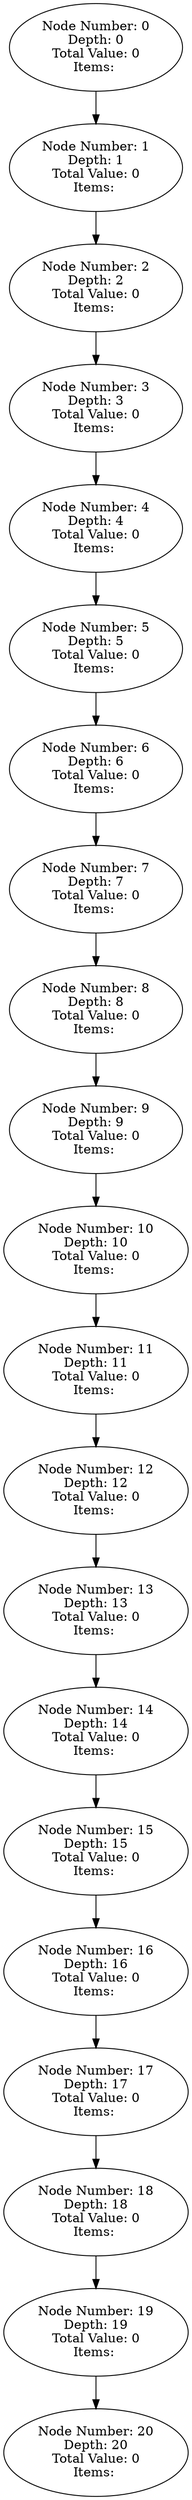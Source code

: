 digraph G {
  Node_0 [label="Node Number: 0\nDepth: 0\nTotal Value: 0\nItems: "];
  Node_0 -> Node_2;
  Node_2 [label="Node Number: 1\nDepth: 1\nTotal Value: 0\nItems: "];
  Node_2 -> Node_4;
  Node_4 [label="Node Number: 2\nDepth: 2\nTotal Value: 0\nItems: "];
  Node_4 -> Node_6;
  Node_6 [label="Node Number: 3\nDepth: 3\nTotal Value: 0\nItems: "];
  Node_6 -> Node_8;
  Node_8 [label="Node Number: 4\nDepth: 4\nTotal Value: 0\nItems: "];
  Node_8 -> Node_10;
  Node_10 [label="Node Number: 5\nDepth: 5\nTotal Value: 0\nItems: "];
  Node_10 -> Node_12;
  Node_12 [label="Node Number: 6\nDepth: 6\nTotal Value: 0\nItems: "];
  Node_12 -> Node_14;
  Node_14 [label="Node Number: 7\nDepth: 7\nTotal Value: 0\nItems: "];
  Node_14 -> Node_16;
  Node_16 [label="Node Number: 8\nDepth: 8\nTotal Value: 0\nItems: "];
  Node_16 -> Node_18;
  Node_18 [label="Node Number: 9\nDepth: 9\nTotal Value: 0\nItems: "];
  Node_18 -> Node_20;
  Node_20 [label="Node Number: 10\nDepth: 10\nTotal Value: 0\nItems: "];
  Node_20 -> Node_22;
  Node_22 [label="Node Number: 11\nDepth: 11\nTotal Value: 0\nItems: "];
  Node_22 -> Node_24;
  Node_24 [label="Node Number: 12\nDepth: 12\nTotal Value: 0\nItems: "];
  Node_24 -> Node_26;
  Node_26 [label="Node Number: 13\nDepth: 13\nTotal Value: 0\nItems: "];
  Node_26 -> Node_28;
  Node_28 [label="Node Number: 14\nDepth: 14\nTotal Value: 0\nItems: "];
  Node_28 -> Node_30;
  Node_30 [label="Node Number: 15\nDepth: 15\nTotal Value: 0\nItems: "];
  Node_30 -> Node_32;
  Node_32 [label="Node Number: 16\nDepth: 16\nTotal Value: 0\nItems: "];
  Node_32 -> Node_34;
  Node_34 [label="Node Number: 17\nDepth: 17\nTotal Value: 0\nItems: "];
  Node_34 -> Node_36;
  Node_36 [label="Node Number: 18\nDepth: 18\nTotal Value: 0\nItems: "];
  Node_36 -> Node_38;
  Node_38 [label="Node Number: 19\nDepth: 19\nTotal Value: 0\nItems: "];
  Node_38 -> Node_40;
  Node_40 [label="Node Number: 20\nDepth: 20\nTotal Value: 0\nItems: "];
}
